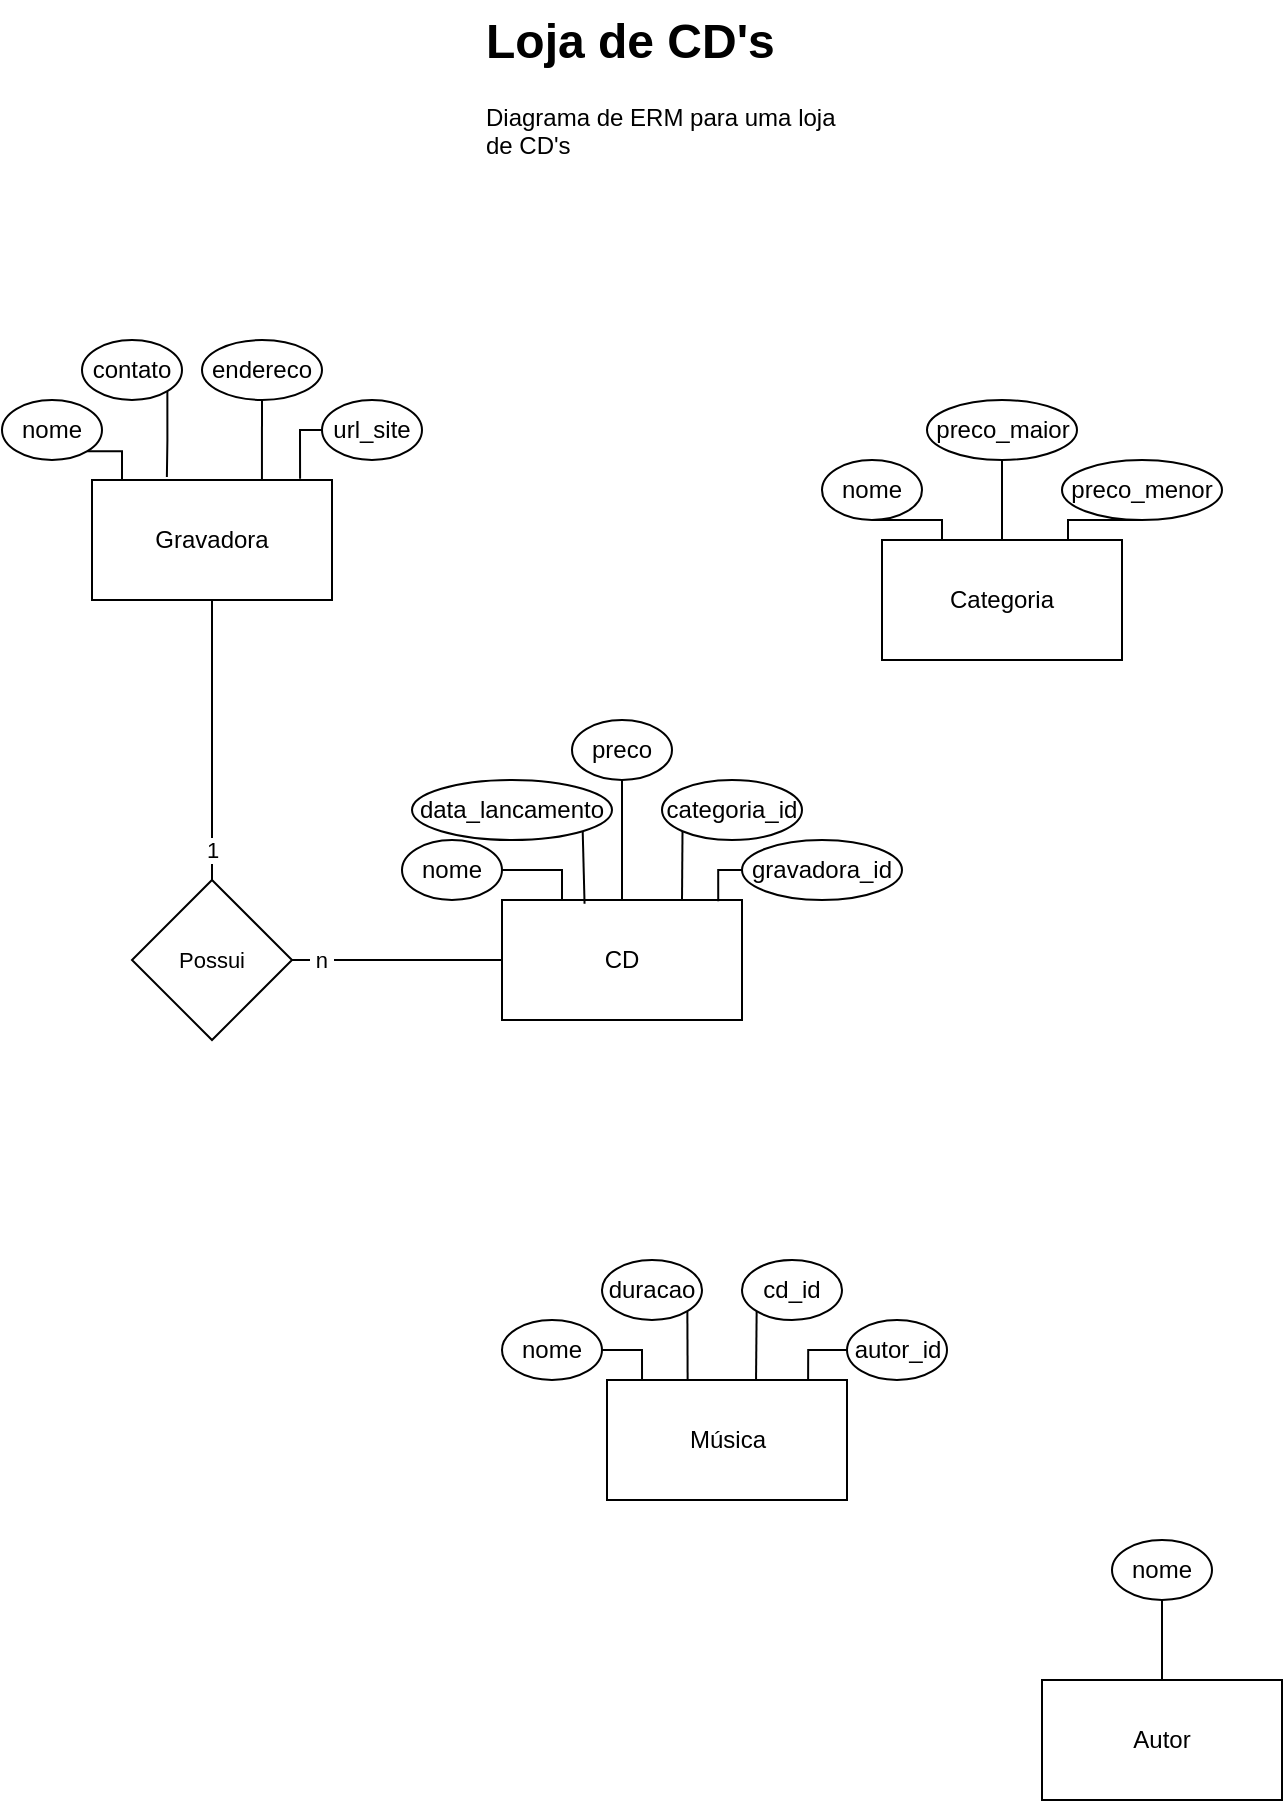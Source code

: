 <mxfile version="24.0.5" type="github">
  <diagram name="Page-1" id="fX9RrKgvH6SyHoi_5Rdd">
    <mxGraphModel dx="735" dy="390" grid="1" gridSize="10" guides="1" tooltips="1" connect="1" arrows="1" fold="1" page="1" pageScale="1" pageWidth="850" pageHeight="1100" math="0" shadow="0">
      <root>
        <mxCell id="0" />
        <mxCell id="1" parent="0" />
        <mxCell id="AshoG04ZGGXsUbE6QEYG-1" value="&lt;h1 style=&quot;margin-top: 0px;&quot;&gt;Loja de CD&#39;s&lt;/h1&gt;&lt;p&gt;Diagrama de ERM para uma loja de CD&#39;s&lt;/p&gt;" style="text;html=1;whiteSpace=wrap;overflow=hidden;rounded=0;" parent="1" vertex="1">
          <mxGeometry x="330" y="60" width="180" height="80" as="geometry" />
        </mxCell>
        <mxCell id="ZX1WCixsMA5-55GYTXhN-1" value="Gravadora" style="rounded=0;whiteSpace=wrap;html=1;" vertex="1" parent="1">
          <mxGeometry x="135" y="300" width="120" height="60" as="geometry" />
        </mxCell>
        <mxCell id="ZX1WCixsMA5-55GYTXhN-2" value="CD" style="rounded=0;whiteSpace=wrap;html=1;" vertex="1" parent="1">
          <mxGeometry x="340" y="510" width="120" height="60" as="geometry" />
        </mxCell>
        <mxCell id="ZX1WCixsMA5-55GYTXhN-3" value="Música" style="rounded=0;whiteSpace=wrap;html=1;" vertex="1" parent="1">
          <mxGeometry x="392.5" y="750" width="120" height="60" as="geometry" />
        </mxCell>
        <mxCell id="ZX1WCixsMA5-55GYTXhN-4" value="Autor" style="rounded=0;whiteSpace=wrap;html=1;" vertex="1" parent="1">
          <mxGeometry x="610" y="900" width="120" height="60" as="geometry" />
        </mxCell>
        <mxCell id="ZX1WCixsMA5-55GYTXhN-6" value="Categoria" style="rounded=0;whiteSpace=wrap;html=1;" vertex="1" parent="1">
          <mxGeometry x="530" y="330" width="120" height="60" as="geometry" />
        </mxCell>
        <mxCell id="ZX1WCixsMA5-55GYTXhN-9" value="nome" style="ellipse;whiteSpace=wrap;html=1;" vertex="1" parent="1">
          <mxGeometry x="90" y="260" width="50" height="30" as="geometry" />
        </mxCell>
        <mxCell id="ZX1WCixsMA5-55GYTXhN-10" value="contato" style="ellipse;whiteSpace=wrap;html=1;" vertex="1" parent="1">
          <mxGeometry x="130" y="230" width="50" height="30" as="geometry" />
        </mxCell>
        <mxCell id="ZX1WCixsMA5-55GYTXhN-11" value="endereco" style="ellipse;whiteSpace=wrap;html=1;" vertex="1" parent="1">
          <mxGeometry x="190" y="230" width="60" height="30" as="geometry" />
        </mxCell>
        <mxCell id="ZX1WCixsMA5-55GYTXhN-12" value="url_site" style="ellipse;whiteSpace=wrap;html=1;" vertex="1" parent="1">
          <mxGeometry x="250" y="260" width="50" height="30" as="geometry" />
        </mxCell>
        <mxCell id="ZX1WCixsMA5-55GYTXhN-45" style="edgeStyle=orthogonalEdgeStyle;rounded=0;orthogonalLoop=1;jettySize=auto;html=1;exitX=0.5;exitY=1;exitDx=0;exitDy=0;entryX=0.25;entryY=0;entryDx=0;entryDy=0;strokeColor=default;align=center;verticalAlign=middle;fontFamily=Helvetica;fontSize=11;fontColor=default;labelBackgroundColor=default;endArrow=none;endFill=0;" edge="1" parent="1" source="ZX1WCixsMA5-55GYTXhN-13" target="ZX1WCixsMA5-55GYTXhN-6">
          <mxGeometry relative="1" as="geometry" />
        </mxCell>
        <mxCell id="ZX1WCixsMA5-55GYTXhN-13" value="nome" style="ellipse;whiteSpace=wrap;html=1;" vertex="1" parent="1">
          <mxGeometry x="500" y="290" width="50" height="30" as="geometry" />
        </mxCell>
        <mxCell id="ZX1WCixsMA5-55GYTXhN-43" style="edgeStyle=orthogonalEdgeStyle;rounded=0;orthogonalLoop=1;jettySize=auto;html=1;exitX=0.5;exitY=1;exitDx=0;exitDy=0;entryX=0.5;entryY=0;entryDx=0;entryDy=0;strokeColor=default;align=center;verticalAlign=middle;fontFamily=Helvetica;fontSize=11;fontColor=default;labelBackgroundColor=default;endArrow=none;endFill=0;" edge="1" parent="1" source="ZX1WCixsMA5-55GYTXhN-14" target="ZX1WCixsMA5-55GYTXhN-6">
          <mxGeometry relative="1" as="geometry" />
        </mxCell>
        <mxCell id="ZX1WCixsMA5-55GYTXhN-14" value="preco_maior" style="ellipse;whiteSpace=wrap;html=1;" vertex="1" parent="1">
          <mxGeometry x="552.5" y="260" width="75" height="30" as="geometry" />
        </mxCell>
        <mxCell id="ZX1WCixsMA5-55GYTXhN-15" value="preco_menor" style="ellipse;whiteSpace=wrap;html=1;" vertex="1" parent="1">
          <mxGeometry x="620" y="290" width="80" height="30" as="geometry" />
        </mxCell>
        <mxCell id="ZX1WCixsMA5-55GYTXhN-32" style="edgeStyle=orthogonalEdgeStyle;rounded=0;orthogonalLoop=1;jettySize=auto;html=1;exitX=1;exitY=0.5;exitDx=0;exitDy=0;entryX=0.25;entryY=0;entryDx=0;entryDy=0;strokeColor=default;endArrow=none;endFill=0;" edge="1" parent="1" source="ZX1WCixsMA5-55GYTXhN-16" target="ZX1WCixsMA5-55GYTXhN-2">
          <mxGeometry relative="1" as="geometry" />
        </mxCell>
        <mxCell id="ZX1WCixsMA5-55GYTXhN-16" value="nome" style="ellipse;whiteSpace=wrap;html=1;" vertex="1" parent="1">
          <mxGeometry x="290" y="480" width="50" height="30" as="geometry" />
        </mxCell>
        <mxCell id="ZX1WCixsMA5-55GYTXhN-17" value="data_lancamento" style="ellipse;whiteSpace=wrap;html=1;" vertex="1" parent="1">
          <mxGeometry x="295" y="450" width="100" height="30" as="geometry" />
        </mxCell>
        <mxCell id="ZX1WCixsMA5-55GYTXhN-35" style="edgeStyle=orthogonalEdgeStyle;rounded=0;orthogonalLoop=1;jettySize=auto;html=1;exitX=0.5;exitY=1;exitDx=0;exitDy=0;entryX=0.5;entryY=0;entryDx=0;entryDy=0;endArrow=none;endFill=0;" edge="1" parent="1" source="ZX1WCixsMA5-55GYTXhN-18" target="ZX1WCixsMA5-55GYTXhN-2">
          <mxGeometry relative="1" as="geometry" />
        </mxCell>
        <mxCell id="ZX1WCixsMA5-55GYTXhN-18" value="preco" style="ellipse;whiteSpace=wrap;html=1;" vertex="1" parent="1">
          <mxGeometry x="375" y="420" width="50" height="30" as="geometry" />
        </mxCell>
        <mxCell id="ZX1WCixsMA5-55GYTXhN-36" style="edgeStyle=orthogonalEdgeStyle;rounded=0;orthogonalLoop=1;jettySize=auto;html=1;exitX=0;exitY=1;exitDx=0;exitDy=0;entryX=0.75;entryY=0;entryDx=0;entryDy=0;endArrow=none;endFill=0;" edge="1" parent="1" source="ZX1WCixsMA5-55GYTXhN-19" target="ZX1WCixsMA5-55GYTXhN-2">
          <mxGeometry relative="1" as="geometry" />
        </mxCell>
        <mxCell id="ZX1WCixsMA5-55GYTXhN-19" value="categoria_id" style="ellipse;whiteSpace=wrap;html=1;" vertex="1" parent="1">
          <mxGeometry x="420" y="450" width="70" height="30" as="geometry" />
        </mxCell>
        <mxCell id="ZX1WCixsMA5-55GYTXhN-20" value="gravadora_id" style="ellipse;whiteSpace=wrap;html=1;" vertex="1" parent="1">
          <mxGeometry x="460" y="480" width="80" height="30" as="geometry" />
        </mxCell>
        <mxCell id="ZX1WCixsMA5-55GYTXhN-34" style="edgeStyle=orthogonalEdgeStyle;rounded=0;orthogonalLoop=1;jettySize=auto;html=1;exitX=1;exitY=1;exitDx=0;exitDy=0;entryX=0.344;entryY=0.031;entryDx=0;entryDy=0;entryPerimeter=0;endArrow=none;endFill=0;" edge="1" parent="1" source="ZX1WCixsMA5-55GYTXhN-17" target="ZX1WCixsMA5-55GYTXhN-2">
          <mxGeometry relative="1" as="geometry" />
        </mxCell>
        <mxCell id="ZX1WCixsMA5-55GYTXhN-38" style="edgeStyle=orthogonalEdgeStyle;rounded=0;orthogonalLoop=1;jettySize=auto;html=1;exitX=0;exitY=0.5;exitDx=0;exitDy=0;entryX=0.901;entryY=0.011;entryDx=0;entryDy=0;entryPerimeter=0;endArrow=none;endFill=0;" edge="1" parent="1" source="ZX1WCixsMA5-55GYTXhN-20" target="ZX1WCixsMA5-55GYTXhN-2">
          <mxGeometry relative="1" as="geometry" />
        </mxCell>
        <mxCell id="ZX1WCixsMA5-55GYTXhN-39" style="edgeStyle=orthogonalEdgeStyle;rounded=0;orthogonalLoop=1;jettySize=auto;html=1;exitX=1;exitY=1;exitDx=0;exitDy=0;entryX=0.125;entryY=0;entryDx=0;entryDy=0;entryPerimeter=0;endArrow=none;endFill=0;" edge="1" parent="1" source="ZX1WCixsMA5-55GYTXhN-9" target="ZX1WCixsMA5-55GYTXhN-1">
          <mxGeometry relative="1" as="geometry" />
        </mxCell>
        <mxCell id="ZX1WCixsMA5-55GYTXhN-40" style="edgeStyle=orthogonalEdgeStyle;rounded=0;orthogonalLoop=1;jettySize=auto;html=1;exitX=1;exitY=1;exitDx=0;exitDy=0;entryX=0.312;entryY=-0.025;entryDx=0;entryDy=0;entryPerimeter=0;strokeColor=default;align=center;verticalAlign=middle;fontFamily=Helvetica;fontSize=11;fontColor=default;labelBackgroundColor=default;endArrow=none;endFill=0;" edge="1" parent="1" source="ZX1WCixsMA5-55GYTXhN-10" target="ZX1WCixsMA5-55GYTXhN-1">
          <mxGeometry relative="1" as="geometry" />
        </mxCell>
        <mxCell id="ZX1WCixsMA5-55GYTXhN-41" style="edgeStyle=orthogonalEdgeStyle;rounded=0;orthogonalLoop=1;jettySize=auto;html=1;exitX=0.5;exitY=1;exitDx=0;exitDy=0;entryX=0.708;entryY=0;entryDx=0;entryDy=0;entryPerimeter=0;strokeColor=default;align=center;verticalAlign=middle;fontFamily=Helvetica;fontSize=11;fontColor=default;labelBackgroundColor=default;endArrow=none;endFill=0;" edge="1" parent="1" source="ZX1WCixsMA5-55GYTXhN-11" target="ZX1WCixsMA5-55GYTXhN-1">
          <mxGeometry relative="1" as="geometry" />
        </mxCell>
        <mxCell id="ZX1WCixsMA5-55GYTXhN-42" style="edgeStyle=orthogonalEdgeStyle;rounded=0;orthogonalLoop=1;jettySize=auto;html=1;exitX=0;exitY=0.5;exitDx=0;exitDy=0;entryX=0.867;entryY=-0.011;entryDx=0;entryDy=0;entryPerimeter=0;strokeColor=default;align=center;verticalAlign=middle;fontFamily=Helvetica;fontSize=11;fontColor=default;labelBackgroundColor=default;endArrow=none;endFill=0;" edge="1" parent="1" source="ZX1WCixsMA5-55GYTXhN-12" target="ZX1WCixsMA5-55GYTXhN-1">
          <mxGeometry relative="1" as="geometry" />
        </mxCell>
        <mxCell id="ZX1WCixsMA5-55GYTXhN-47" style="edgeStyle=orthogonalEdgeStyle;rounded=0;orthogonalLoop=1;jettySize=auto;html=1;exitX=0.5;exitY=1;exitDx=0;exitDy=0;entryX=0.775;entryY=0.008;entryDx=0;entryDy=0;entryPerimeter=0;strokeColor=default;align=center;verticalAlign=middle;fontFamily=Helvetica;fontSize=11;fontColor=default;labelBackgroundColor=default;endArrow=none;endFill=0;" edge="1" parent="1" source="ZX1WCixsMA5-55GYTXhN-15" target="ZX1WCixsMA5-55GYTXhN-6">
          <mxGeometry relative="1" as="geometry" />
        </mxCell>
        <mxCell id="ZX1WCixsMA5-55GYTXhN-49" value="nome" style="ellipse;whiteSpace=wrap;html=1;" vertex="1" parent="1">
          <mxGeometry x="340" y="720" width="50" height="30" as="geometry" />
        </mxCell>
        <mxCell id="ZX1WCixsMA5-55GYTXhN-50" value="duracao" style="ellipse;whiteSpace=wrap;html=1;" vertex="1" parent="1">
          <mxGeometry x="390" y="690" width="50" height="30" as="geometry" />
        </mxCell>
        <mxCell id="ZX1WCixsMA5-55GYTXhN-52" value="cd_id" style="ellipse;whiteSpace=wrap;html=1;" vertex="1" parent="1">
          <mxGeometry x="460" y="690" width="50" height="30" as="geometry" />
        </mxCell>
        <mxCell id="ZX1WCixsMA5-55GYTXhN-53" value="autor_id" style="ellipse;whiteSpace=wrap;html=1;" vertex="1" parent="1">
          <mxGeometry x="512.5" y="720" width="50" height="30" as="geometry" />
        </mxCell>
        <mxCell id="ZX1WCixsMA5-55GYTXhN-55" style="edgeStyle=orthogonalEdgeStyle;rounded=0;orthogonalLoop=1;jettySize=auto;html=1;exitX=1;exitY=0.5;exitDx=0;exitDy=0;entryX=0.146;entryY=0;entryDx=0;entryDy=0;entryPerimeter=0;strokeColor=default;align=center;verticalAlign=middle;fontFamily=Helvetica;fontSize=11;fontColor=default;labelBackgroundColor=default;endArrow=none;endFill=0;" edge="1" parent="1" source="ZX1WCixsMA5-55GYTXhN-49" target="ZX1WCixsMA5-55GYTXhN-3">
          <mxGeometry relative="1" as="geometry" />
        </mxCell>
        <mxCell id="ZX1WCixsMA5-55GYTXhN-59" style="edgeStyle=orthogonalEdgeStyle;rounded=0;orthogonalLoop=1;jettySize=auto;html=1;exitX=1;exitY=1;exitDx=0;exitDy=0;entryX=0.336;entryY=0.003;entryDx=0;entryDy=0;entryPerimeter=0;strokeColor=default;align=center;verticalAlign=middle;fontFamily=Helvetica;fontSize=11;fontColor=default;labelBackgroundColor=default;endArrow=none;endFill=0;" edge="1" parent="1" source="ZX1WCixsMA5-55GYTXhN-50" target="ZX1WCixsMA5-55GYTXhN-3">
          <mxGeometry relative="1" as="geometry" />
        </mxCell>
        <mxCell id="ZX1WCixsMA5-55GYTXhN-62" style="edgeStyle=orthogonalEdgeStyle;rounded=0;orthogonalLoop=1;jettySize=auto;html=1;exitX=0;exitY=1;exitDx=0;exitDy=0;entryX=0.621;entryY=0;entryDx=0;entryDy=0;entryPerimeter=0;strokeColor=default;align=center;verticalAlign=middle;fontFamily=Helvetica;fontSize=11;fontColor=default;labelBackgroundColor=default;endArrow=none;endFill=0;" edge="1" parent="1" source="ZX1WCixsMA5-55GYTXhN-52" target="ZX1WCixsMA5-55GYTXhN-3">
          <mxGeometry relative="1" as="geometry" />
        </mxCell>
        <mxCell id="ZX1WCixsMA5-55GYTXhN-63" style="edgeStyle=orthogonalEdgeStyle;rounded=0;orthogonalLoop=1;jettySize=auto;html=1;exitX=0;exitY=0.5;exitDx=0;exitDy=0;entryX=0.838;entryY=0.003;entryDx=0;entryDy=0;entryPerimeter=0;strokeColor=default;align=center;verticalAlign=middle;fontFamily=Helvetica;fontSize=11;fontColor=default;labelBackgroundColor=default;endArrow=none;endFill=0;" edge="1" parent="1" source="ZX1WCixsMA5-55GYTXhN-53" target="ZX1WCixsMA5-55GYTXhN-3">
          <mxGeometry relative="1" as="geometry" />
        </mxCell>
        <mxCell id="ZX1WCixsMA5-55GYTXhN-66" style="edgeStyle=orthogonalEdgeStyle;rounded=0;orthogonalLoop=1;jettySize=auto;html=1;exitX=0.5;exitY=1;exitDx=0;exitDy=0;entryX=0.5;entryY=0;entryDx=0;entryDy=0;strokeColor=default;align=center;verticalAlign=middle;fontFamily=Helvetica;fontSize=11;fontColor=default;labelBackgroundColor=default;endArrow=none;endFill=0;" edge="1" parent="1" source="ZX1WCixsMA5-55GYTXhN-65" target="ZX1WCixsMA5-55GYTXhN-4">
          <mxGeometry relative="1" as="geometry" />
        </mxCell>
        <mxCell id="ZX1WCixsMA5-55GYTXhN-65" value="nome" style="ellipse;whiteSpace=wrap;html=1;" vertex="1" parent="1">
          <mxGeometry x="645" y="830" width="50" height="30" as="geometry" />
        </mxCell>
        <mxCell id="ZX1WCixsMA5-55GYTXhN-68" style="edgeStyle=orthogonalEdgeStyle;rounded=0;orthogonalLoop=1;jettySize=auto;html=1;exitX=1;exitY=0.5;exitDx=0;exitDy=0;entryX=0;entryY=0.5;entryDx=0;entryDy=0;strokeColor=default;align=center;verticalAlign=middle;fontFamily=Helvetica;fontSize=11;fontColor=default;labelBackgroundColor=default;endArrow=none;endFill=0;" edge="1" parent="1" source="ZX1WCixsMA5-55GYTXhN-67" target="ZX1WCixsMA5-55GYTXhN-2">
          <mxGeometry relative="1" as="geometry" />
        </mxCell>
        <mxCell id="ZX1WCixsMA5-55GYTXhN-69" style="edgeStyle=orthogonalEdgeStyle;rounded=0;orthogonalLoop=1;jettySize=auto;html=1;entryX=0.5;entryY=1;entryDx=0;entryDy=0;strokeColor=default;align=center;verticalAlign=middle;fontFamily=Helvetica;fontSize=11;fontColor=default;labelBackgroundColor=default;endArrow=none;endFill=0;" edge="1" parent="1" source="ZX1WCixsMA5-55GYTXhN-67" target="ZX1WCixsMA5-55GYTXhN-1">
          <mxGeometry relative="1" as="geometry" />
        </mxCell>
        <mxCell id="ZX1WCixsMA5-55GYTXhN-67" value="Possui" style="rhombus;whiteSpace=wrap;html=1;fontFamily=Helvetica;fontSize=11;fontColor=default;labelBackgroundColor=default;" vertex="1" parent="1">
          <mxGeometry x="155" y="500" width="80" height="80" as="geometry" />
        </mxCell>
        <mxCell id="ZX1WCixsMA5-55GYTXhN-70" value="&amp;nbsp;n&amp;nbsp;&lt;span style=&quot;color: rgba(0, 0, 0, 0); font-family: monospace; font-size: 0px; text-align: start; text-wrap: nowrap; background-color: rgb(251, 251, 251);&quot;&gt;%3CmxGraphModel%3E%3Croot%3E%3CmxCell%20id%3D%220%22%2F%3E%3CmxCell%20id%3D%221%22%20parent%3D%220%22%2F%3E%3CmxCell%20id%3D%222%22%20value%3D%22nome%22%20style%3D%22ellipse%3BwhiteSpace%3Dwrap%3Bhtml%3D1%3B%22%20vertex%3D%221%22%20parent%3D%221%22%3E%3CmxGeometry%20x%3D%22340%22%20y%3D%22720%22%20width%3D%2250%22%20height%3D%2230%22%20as%3D%22geometry%22%2F%3E%3C%2FmxCell%3E%3C%2Froot%3E%3C%2FmxGraphModel%3E&lt;/span&gt;" style="text;html=1;align=center;verticalAlign=middle;whiteSpace=wrap;rounded=0;fontFamily=Helvetica;fontSize=11;fontColor=default;labelBackgroundColor=default;" vertex="1" parent="1">
          <mxGeometry x="220" y="525" width="60" height="30" as="geometry" />
        </mxCell>
        <mxCell id="ZX1WCixsMA5-55GYTXhN-71" value="1" style="text;html=1;align=center;verticalAlign=middle;whiteSpace=wrap;rounded=0;fontFamily=Helvetica;fontSize=11;fontColor=default;labelBackgroundColor=default;" vertex="1" parent="1">
          <mxGeometry x="162.5" y="470" width="65" height="30" as="geometry" />
        </mxCell>
      </root>
    </mxGraphModel>
  </diagram>
</mxfile>
